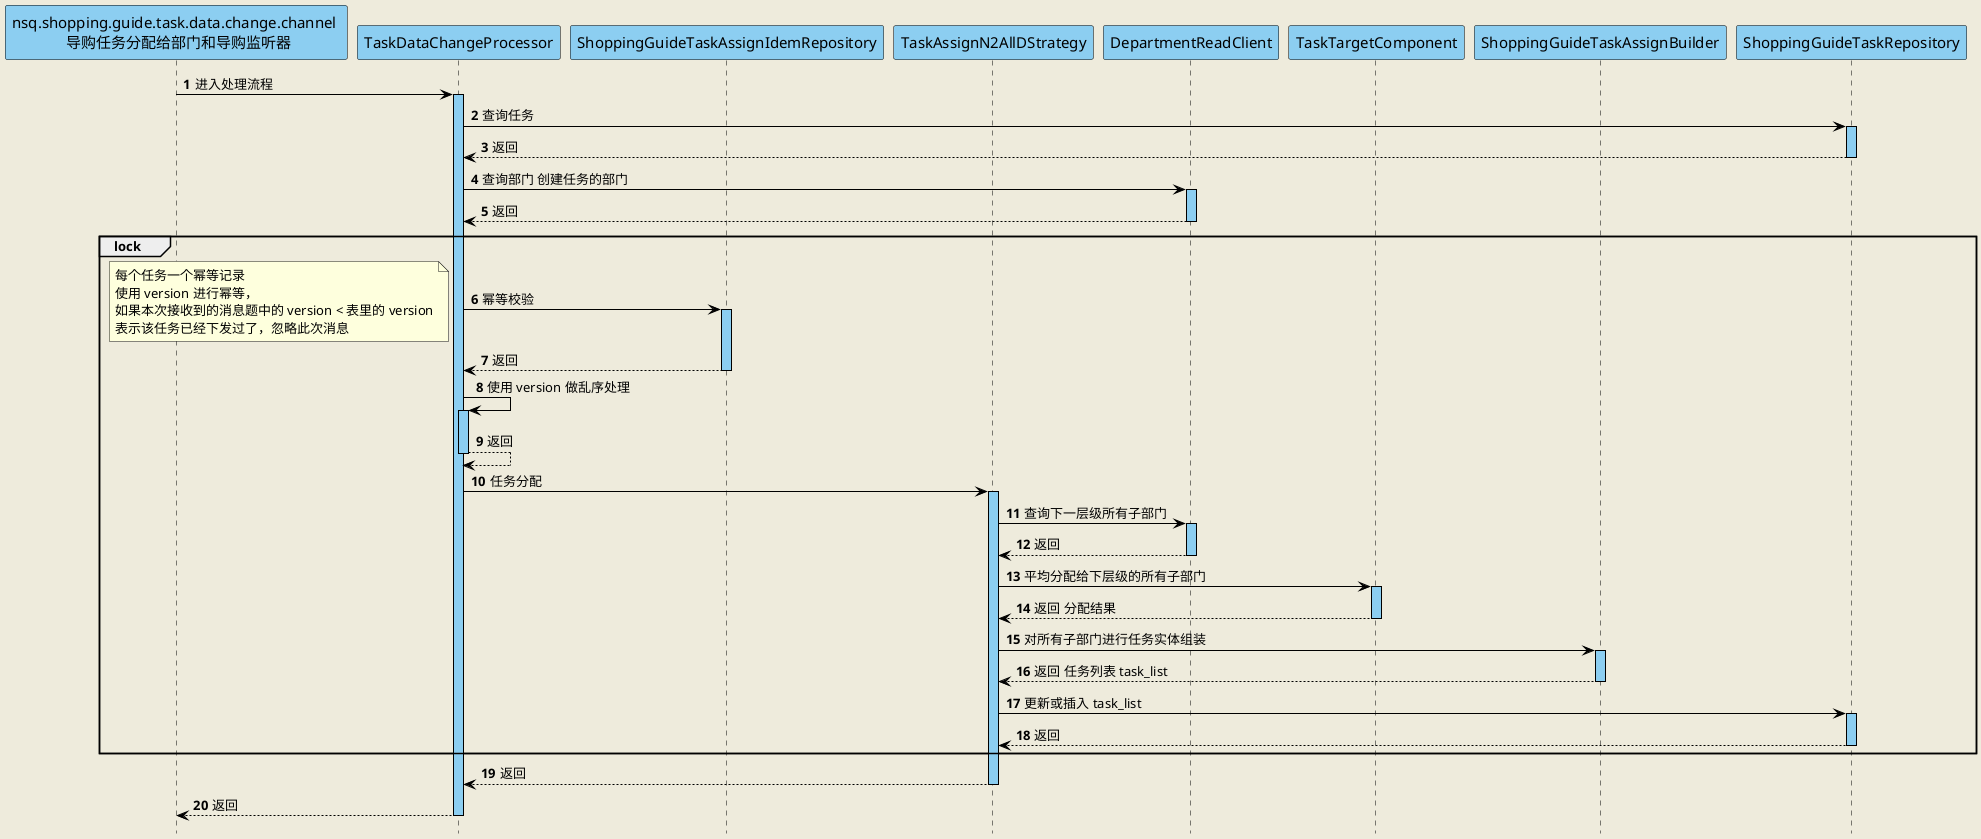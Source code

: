 @startuml
'https://plantuml.com/sequence-diagram
hide footbox
skinparam backgroundColor #EEEBDC
autoActivate on
autonumber

skinparam sequence {
ArrowColor black
ActorBorderColor black
LifeLineBorderColor black
LifeLineBackgroundColor #8CCEF1

ParticipantBorderColor black
ParticipantBackgroundColor #8CCEF1
'ParticipantFontName Impact
ParticipantFontSize 15
ParticipantFontColor black

ActorBackgroundColor #8CCEF1
ActorFontColor black
ActorFontSize 15
ActorFontName Aapex
}

Participant "nsq.shopping.guide.task.data.change.channel \n 导购任务分配给部门和导购监听器" as nsq
Participant TaskDataChangeProcessor as taskDataChangeProcessor
Participant ShoppingGuideTaskRepository as shoppingGuideTaskRepository
Participant DepartmentReadClient as departmentReadClient
Participant ShoppingGuideTaskAssignIdemRepository as shoppingGuideTaskAssignIdemRepository
Participant TaskAssignN2AllDStrategy as taskAssignN2AllDStrategy
Participant DepartmentReadClient as departmentReadClient
Participant TaskTargetComponent as taskTargetComponent
Participant ShoppingGuideTaskAssignBuilder as shoppingGuideTaskAssignBuilder
Participant ShoppingGuideTaskRepository as shoppingGuideTaskRepository

nsq -> taskDataChangeProcessor : 进入处理流程

taskDataChangeProcessor -> shoppingGuideTaskRepository : 查询任务
return 返回

taskDataChangeProcessor -> departmentReadClient : 查询部门 创建任务的部门
return 返回

group lock
    taskDataChangeProcessor -> shoppingGuideTaskAssignIdemRepository : 幂等校验
    note left
        每个任务一个幂等记录
        使用 version 进行幂等，
        如果本次接收到的消息题中的 version < 表里的 version
        表示该任务已经下发过了，忽略此次消息
    end note
    return 返回
    taskDataChangeProcessor -> taskDataChangeProcessor : 使用 version 做乱序处理
    return 返回

    taskDataChangeProcessor -> taskAssignN2AllDStrategy : 任务分配

    taskAssignN2AllDStrategy -> departmentReadClient : 查询下一层级所有子部门
    return 返回

    taskAssignN2AllDStrategy -> taskTargetComponent : 平均分配给下层级的所有子部门
    return 返回 分配结果

    taskAssignN2AllDStrategy -> shoppingGuideTaskAssignBuilder : 对所有子部门进行任务实体组装
    return 返回 任务列表 task_list

    taskAssignN2AllDStrategy -> shoppingGuideTaskRepository : 更新或插入 task_list
    return 返回

end group

return 返回
return 返回
@enduml